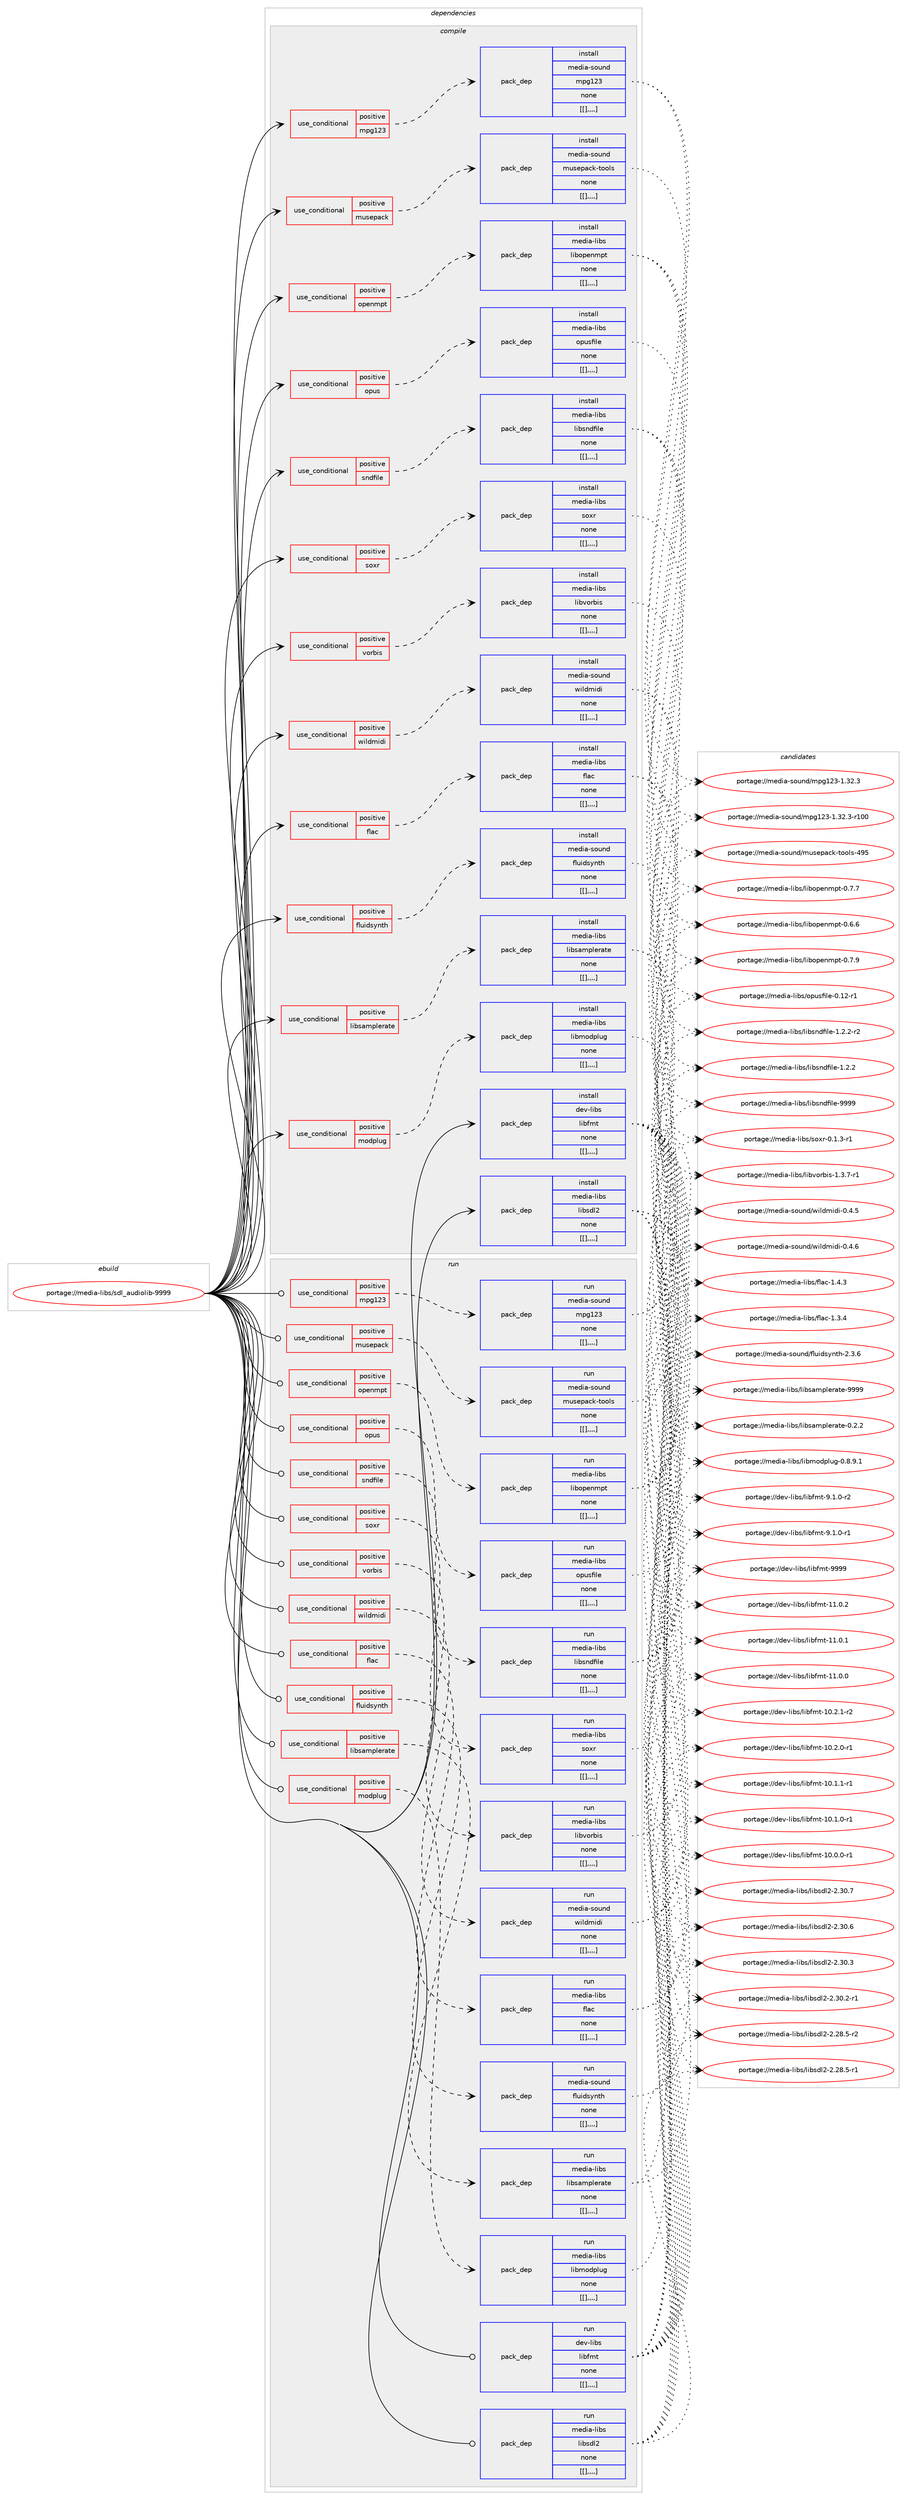 digraph prolog {

# *************
# Graph options
# *************

newrank=true;
concentrate=true;
compound=true;
graph [rankdir=LR,fontname=Helvetica,fontsize=10,ranksep=1.5];#, ranksep=2.5, nodesep=0.2];
edge  [arrowhead=vee];
node  [fontname=Helvetica,fontsize=10];

# **********
# The ebuild
# **********

subgraph cluster_leftcol {
color=gray;
label=<<i>ebuild</i>>;
id [label="portage://media-libs/sdl_audiolib-9999", color=red, width=4, href="../media-libs/sdl_audiolib-9999.svg"];
}

# ****************
# The dependencies
# ****************

subgraph cluster_midcol {
color=gray;
label=<<i>dependencies</i>>;
subgraph cluster_compile {
fillcolor="#eeeeee";
style=filled;
label=<<i>compile</i>>;
subgraph cond81414 {
dependency316676 [label=<<TABLE BORDER="0" CELLBORDER="1" CELLSPACING="0" CELLPADDING="4"><TR><TD ROWSPAN="3" CELLPADDING="10">use_conditional</TD></TR><TR><TD>positive</TD></TR><TR><TD>flac</TD></TR></TABLE>>, shape=none, color=red];
subgraph pack232841 {
dependency316677 [label=<<TABLE BORDER="0" CELLBORDER="1" CELLSPACING="0" CELLPADDING="4" WIDTH="220"><TR><TD ROWSPAN="6" CELLPADDING="30">pack_dep</TD></TR><TR><TD WIDTH="110">install</TD></TR><TR><TD>media-libs</TD></TR><TR><TD>flac</TD></TR><TR><TD>none</TD></TR><TR><TD>[[],,,,]</TD></TR></TABLE>>, shape=none, color=blue];
}
dependency316676:e -> dependency316677:w [weight=20,style="dashed",arrowhead="vee"];
}
id:e -> dependency316676:w [weight=20,style="solid",arrowhead="vee"];
subgraph cond81415 {
dependency316678 [label=<<TABLE BORDER="0" CELLBORDER="1" CELLSPACING="0" CELLPADDING="4"><TR><TD ROWSPAN="3" CELLPADDING="10">use_conditional</TD></TR><TR><TD>positive</TD></TR><TR><TD>fluidsynth</TD></TR></TABLE>>, shape=none, color=red];
subgraph pack232842 {
dependency316679 [label=<<TABLE BORDER="0" CELLBORDER="1" CELLSPACING="0" CELLPADDING="4" WIDTH="220"><TR><TD ROWSPAN="6" CELLPADDING="30">pack_dep</TD></TR><TR><TD WIDTH="110">install</TD></TR><TR><TD>media-sound</TD></TR><TR><TD>fluidsynth</TD></TR><TR><TD>none</TD></TR><TR><TD>[[],,,,]</TD></TR></TABLE>>, shape=none, color=blue];
}
dependency316678:e -> dependency316679:w [weight=20,style="dashed",arrowhead="vee"];
}
id:e -> dependency316678:w [weight=20,style="solid",arrowhead="vee"];
subgraph cond81416 {
dependency316680 [label=<<TABLE BORDER="0" CELLBORDER="1" CELLSPACING="0" CELLPADDING="4"><TR><TD ROWSPAN="3" CELLPADDING="10">use_conditional</TD></TR><TR><TD>positive</TD></TR><TR><TD>libsamplerate</TD></TR></TABLE>>, shape=none, color=red];
subgraph pack232843 {
dependency316681 [label=<<TABLE BORDER="0" CELLBORDER="1" CELLSPACING="0" CELLPADDING="4" WIDTH="220"><TR><TD ROWSPAN="6" CELLPADDING="30">pack_dep</TD></TR><TR><TD WIDTH="110">install</TD></TR><TR><TD>media-libs</TD></TR><TR><TD>libsamplerate</TD></TR><TR><TD>none</TD></TR><TR><TD>[[],,,,]</TD></TR></TABLE>>, shape=none, color=blue];
}
dependency316680:e -> dependency316681:w [weight=20,style="dashed",arrowhead="vee"];
}
id:e -> dependency316680:w [weight=20,style="solid",arrowhead="vee"];
subgraph cond81417 {
dependency316682 [label=<<TABLE BORDER="0" CELLBORDER="1" CELLSPACING="0" CELLPADDING="4"><TR><TD ROWSPAN="3" CELLPADDING="10">use_conditional</TD></TR><TR><TD>positive</TD></TR><TR><TD>modplug</TD></TR></TABLE>>, shape=none, color=red];
subgraph pack232844 {
dependency316683 [label=<<TABLE BORDER="0" CELLBORDER="1" CELLSPACING="0" CELLPADDING="4" WIDTH="220"><TR><TD ROWSPAN="6" CELLPADDING="30">pack_dep</TD></TR><TR><TD WIDTH="110">install</TD></TR><TR><TD>media-libs</TD></TR><TR><TD>libmodplug</TD></TR><TR><TD>none</TD></TR><TR><TD>[[],,,,]</TD></TR></TABLE>>, shape=none, color=blue];
}
dependency316682:e -> dependency316683:w [weight=20,style="dashed",arrowhead="vee"];
}
id:e -> dependency316682:w [weight=20,style="solid",arrowhead="vee"];
subgraph cond81418 {
dependency316684 [label=<<TABLE BORDER="0" CELLBORDER="1" CELLSPACING="0" CELLPADDING="4"><TR><TD ROWSPAN="3" CELLPADDING="10">use_conditional</TD></TR><TR><TD>positive</TD></TR><TR><TD>mpg123</TD></TR></TABLE>>, shape=none, color=red];
subgraph pack232845 {
dependency316685 [label=<<TABLE BORDER="0" CELLBORDER="1" CELLSPACING="0" CELLPADDING="4" WIDTH="220"><TR><TD ROWSPAN="6" CELLPADDING="30">pack_dep</TD></TR><TR><TD WIDTH="110">install</TD></TR><TR><TD>media-sound</TD></TR><TR><TD>mpg123</TD></TR><TR><TD>none</TD></TR><TR><TD>[[],,,,]</TD></TR></TABLE>>, shape=none, color=blue];
}
dependency316684:e -> dependency316685:w [weight=20,style="dashed",arrowhead="vee"];
}
id:e -> dependency316684:w [weight=20,style="solid",arrowhead="vee"];
subgraph cond81419 {
dependency316686 [label=<<TABLE BORDER="0" CELLBORDER="1" CELLSPACING="0" CELLPADDING="4"><TR><TD ROWSPAN="3" CELLPADDING="10">use_conditional</TD></TR><TR><TD>positive</TD></TR><TR><TD>musepack</TD></TR></TABLE>>, shape=none, color=red];
subgraph pack232846 {
dependency316687 [label=<<TABLE BORDER="0" CELLBORDER="1" CELLSPACING="0" CELLPADDING="4" WIDTH="220"><TR><TD ROWSPAN="6" CELLPADDING="30">pack_dep</TD></TR><TR><TD WIDTH="110">install</TD></TR><TR><TD>media-sound</TD></TR><TR><TD>musepack-tools</TD></TR><TR><TD>none</TD></TR><TR><TD>[[],,,,]</TD></TR></TABLE>>, shape=none, color=blue];
}
dependency316686:e -> dependency316687:w [weight=20,style="dashed",arrowhead="vee"];
}
id:e -> dependency316686:w [weight=20,style="solid",arrowhead="vee"];
subgraph cond81420 {
dependency316688 [label=<<TABLE BORDER="0" CELLBORDER="1" CELLSPACING="0" CELLPADDING="4"><TR><TD ROWSPAN="3" CELLPADDING="10">use_conditional</TD></TR><TR><TD>positive</TD></TR><TR><TD>openmpt</TD></TR></TABLE>>, shape=none, color=red];
subgraph pack232847 {
dependency316689 [label=<<TABLE BORDER="0" CELLBORDER="1" CELLSPACING="0" CELLPADDING="4" WIDTH="220"><TR><TD ROWSPAN="6" CELLPADDING="30">pack_dep</TD></TR><TR><TD WIDTH="110">install</TD></TR><TR><TD>media-libs</TD></TR><TR><TD>libopenmpt</TD></TR><TR><TD>none</TD></TR><TR><TD>[[],,,,]</TD></TR></TABLE>>, shape=none, color=blue];
}
dependency316688:e -> dependency316689:w [weight=20,style="dashed",arrowhead="vee"];
}
id:e -> dependency316688:w [weight=20,style="solid",arrowhead="vee"];
subgraph cond81421 {
dependency316690 [label=<<TABLE BORDER="0" CELLBORDER="1" CELLSPACING="0" CELLPADDING="4"><TR><TD ROWSPAN="3" CELLPADDING="10">use_conditional</TD></TR><TR><TD>positive</TD></TR><TR><TD>opus</TD></TR></TABLE>>, shape=none, color=red];
subgraph pack232848 {
dependency316691 [label=<<TABLE BORDER="0" CELLBORDER="1" CELLSPACING="0" CELLPADDING="4" WIDTH="220"><TR><TD ROWSPAN="6" CELLPADDING="30">pack_dep</TD></TR><TR><TD WIDTH="110">install</TD></TR><TR><TD>media-libs</TD></TR><TR><TD>opusfile</TD></TR><TR><TD>none</TD></TR><TR><TD>[[],,,,]</TD></TR></TABLE>>, shape=none, color=blue];
}
dependency316690:e -> dependency316691:w [weight=20,style="dashed",arrowhead="vee"];
}
id:e -> dependency316690:w [weight=20,style="solid",arrowhead="vee"];
subgraph cond81422 {
dependency316692 [label=<<TABLE BORDER="0" CELLBORDER="1" CELLSPACING="0" CELLPADDING="4"><TR><TD ROWSPAN="3" CELLPADDING="10">use_conditional</TD></TR><TR><TD>positive</TD></TR><TR><TD>sndfile</TD></TR></TABLE>>, shape=none, color=red];
subgraph pack232849 {
dependency316693 [label=<<TABLE BORDER="0" CELLBORDER="1" CELLSPACING="0" CELLPADDING="4" WIDTH="220"><TR><TD ROWSPAN="6" CELLPADDING="30">pack_dep</TD></TR><TR><TD WIDTH="110">install</TD></TR><TR><TD>media-libs</TD></TR><TR><TD>libsndfile</TD></TR><TR><TD>none</TD></TR><TR><TD>[[],,,,]</TD></TR></TABLE>>, shape=none, color=blue];
}
dependency316692:e -> dependency316693:w [weight=20,style="dashed",arrowhead="vee"];
}
id:e -> dependency316692:w [weight=20,style="solid",arrowhead="vee"];
subgraph cond81423 {
dependency316694 [label=<<TABLE BORDER="0" CELLBORDER="1" CELLSPACING="0" CELLPADDING="4"><TR><TD ROWSPAN="3" CELLPADDING="10">use_conditional</TD></TR><TR><TD>positive</TD></TR><TR><TD>soxr</TD></TR></TABLE>>, shape=none, color=red];
subgraph pack232850 {
dependency316695 [label=<<TABLE BORDER="0" CELLBORDER="1" CELLSPACING="0" CELLPADDING="4" WIDTH="220"><TR><TD ROWSPAN="6" CELLPADDING="30">pack_dep</TD></TR><TR><TD WIDTH="110">install</TD></TR><TR><TD>media-libs</TD></TR><TR><TD>soxr</TD></TR><TR><TD>none</TD></TR><TR><TD>[[],,,,]</TD></TR></TABLE>>, shape=none, color=blue];
}
dependency316694:e -> dependency316695:w [weight=20,style="dashed",arrowhead="vee"];
}
id:e -> dependency316694:w [weight=20,style="solid",arrowhead="vee"];
subgraph cond81424 {
dependency316696 [label=<<TABLE BORDER="0" CELLBORDER="1" CELLSPACING="0" CELLPADDING="4"><TR><TD ROWSPAN="3" CELLPADDING="10">use_conditional</TD></TR><TR><TD>positive</TD></TR><TR><TD>vorbis</TD></TR></TABLE>>, shape=none, color=red];
subgraph pack232851 {
dependency316697 [label=<<TABLE BORDER="0" CELLBORDER="1" CELLSPACING="0" CELLPADDING="4" WIDTH="220"><TR><TD ROWSPAN="6" CELLPADDING="30">pack_dep</TD></TR><TR><TD WIDTH="110">install</TD></TR><TR><TD>media-libs</TD></TR><TR><TD>libvorbis</TD></TR><TR><TD>none</TD></TR><TR><TD>[[],,,,]</TD></TR></TABLE>>, shape=none, color=blue];
}
dependency316696:e -> dependency316697:w [weight=20,style="dashed",arrowhead="vee"];
}
id:e -> dependency316696:w [weight=20,style="solid",arrowhead="vee"];
subgraph cond81425 {
dependency316698 [label=<<TABLE BORDER="0" CELLBORDER="1" CELLSPACING="0" CELLPADDING="4"><TR><TD ROWSPAN="3" CELLPADDING="10">use_conditional</TD></TR><TR><TD>positive</TD></TR><TR><TD>wildmidi</TD></TR></TABLE>>, shape=none, color=red];
subgraph pack232852 {
dependency316699 [label=<<TABLE BORDER="0" CELLBORDER="1" CELLSPACING="0" CELLPADDING="4" WIDTH="220"><TR><TD ROWSPAN="6" CELLPADDING="30">pack_dep</TD></TR><TR><TD WIDTH="110">install</TD></TR><TR><TD>media-sound</TD></TR><TR><TD>wildmidi</TD></TR><TR><TD>none</TD></TR><TR><TD>[[],,,,]</TD></TR></TABLE>>, shape=none, color=blue];
}
dependency316698:e -> dependency316699:w [weight=20,style="dashed",arrowhead="vee"];
}
id:e -> dependency316698:w [weight=20,style="solid",arrowhead="vee"];
subgraph pack232853 {
dependency316700 [label=<<TABLE BORDER="0" CELLBORDER="1" CELLSPACING="0" CELLPADDING="4" WIDTH="220"><TR><TD ROWSPAN="6" CELLPADDING="30">pack_dep</TD></TR><TR><TD WIDTH="110">install</TD></TR><TR><TD>dev-libs</TD></TR><TR><TD>libfmt</TD></TR><TR><TD>none</TD></TR><TR><TD>[[],,,,]</TD></TR></TABLE>>, shape=none, color=blue];
}
id:e -> dependency316700:w [weight=20,style="solid",arrowhead="vee"];
subgraph pack232854 {
dependency316701 [label=<<TABLE BORDER="0" CELLBORDER="1" CELLSPACING="0" CELLPADDING="4" WIDTH="220"><TR><TD ROWSPAN="6" CELLPADDING="30">pack_dep</TD></TR><TR><TD WIDTH="110">install</TD></TR><TR><TD>media-libs</TD></TR><TR><TD>libsdl2</TD></TR><TR><TD>none</TD></TR><TR><TD>[[],,,,]</TD></TR></TABLE>>, shape=none, color=blue];
}
id:e -> dependency316701:w [weight=20,style="solid",arrowhead="vee"];
}
subgraph cluster_compileandrun {
fillcolor="#eeeeee";
style=filled;
label=<<i>compile and run</i>>;
}
subgraph cluster_run {
fillcolor="#eeeeee";
style=filled;
label=<<i>run</i>>;
subgraph cond81426 {
dependency316702 [label=<<TABLE BORDER="0" CELLBORDER="1" CELLSPACING="0" CELLPADDING="4"><TR><TD ROWSPAN="3" CELLPADDING="10">use_conditional</TD></TR><TR><TD>positive</TD></TR><TR><TD>flac</TD></TR></TABLE>>, shape=none, color=red];
subgraph pack232855 {
dependency316703 [label=<<TABLE BORDER="0" CELLBORDER="1" CELLSPACING="0" CELLPADDING="4" WIDTH="220"><TR><TD ROWSPAN="6" CELLPADDING="30">pack_dep</TD></TR><TR><TD WIDTH="110">run</TD></TR><TR><TD>media-libs</TD></TR><TR><TD>flac</TD></TR><TR><TD>none</TD></TR><TR><TD>[[],,,,]</TD></TR></TABLE>>, shape=none, color=blue];
}
dependency316702:e -> dependency316703:w [weight=20,style="dashed",arrowhead="vee"];
}
id:e -> dependency316702:w [weight=20,style="solid",arrowhead="odot"];
subgraph cond81427 {
dependency316704 [label=<<TABLE BORDER="0" CELLBORDER="1" CELLSPACING="0" CELLPADDING="4"><TR><TD ROWSPAN="3" CELLPADDING="10">use_conditional</TD></TR><TR><TD>positive</TD></TR><TR><TD>fluidsynth</TD></TR></TABLE>>, shape=none, color=red];
subgraph pack232856 {
dependency316705 [label=<<TABLE BORDER="0" CELLBORDER="1" CELLSPACING="0" CELLPADDING="4" WIDTH="220"><TR><TD ROWSPAN="6" CELLPADDING="30">pack_dep</TD></TR><TR><TD WIDTH="110">run</TD></TR><TR><TD>media-sound</TD></TR><TR><TD>fluidsynth</TD></TR><TR><TD>none</TD></TR><TR><TD>[[],,,,]</TD></TR></TABLE>>, shape=none, color=blue];
}
dependency316704:e -> dependency316705:w [weight=20,style="dashed",arrowhead="vee"];
}
id:e -> dependency316704:w [weight=20,style="solid",arrowhead="odot"];
subgraph cond81428 {
dependency316706 [label=<<TABLE BORDER="0" CELLBORDER="1" CELLSPACING="0" CELLPADDING="4"><TR><TD ROWSPAN="3" CELLPADDING="10">use_conditional</TD></TR><TR><TD>positive</TD></TR><TR><TD>libsamplerate</TD></TR></TABLE>>, shape=none, color=red];
subgraph pack232857 {
dependency316707 [label=<<TABLE BORDER="0" CELLBORDER="1" CELLSPACING="0" CELLPADDING="4" WIDTH="220"><TR><TD ROWSPAN="6" CELLPADDING="30">pack_dep</TD></TR><TR><TD WIDTH="110">run</TD></TR><TR><TD>media-libs</TD></TR><TR><TD>libsamplerate</TD></TR><TR><TD>none</TD></TR><TR><TD>[[],,,,]</TD></TR></TABLE>>, shape=none, color=blue];
}
dependency316706:e -> dependency316707:w [weight=20,style="dashed",arrowhead="vee"];
}
id:e -> dependency316706:w [weight=20,style="solid",arrowhead="odot"];
subgraph cond81429 {
dependency316708 [label=<<TABLE BORDER="0" CELLBORDER="1" CELLSPACING="0" CELLPADDING="4"><TR><TD ROWSPAN="3" CELLPADDING="10">use_conditional</TD></TR><TR><TD>positive</TD></TR><TR><TD>modplug</TD></TR></TABLE>>, shape=none, color=red];
subgraph pack232858 {
dependency316709 [label=<<TABLE BORDER="0" CELLBORDER="1" CELLSPACING="0" CELLPADDING="4" WIDTH="220"><TR><TD ROWSPAN="6" CELLPADDING="30">pack_dep</TD></TR><TR><TD WIDTH="110">run</TD></TR><TR><TD>media-libs</TD></TR><TR><TD>libmodplug</TD></TR><TR><TD>none</TD></TR><TR><TD>[[],,,,]</TD></TR></TABLE>>, shape=none, color=blue];
}
dependency316708:e -> dependency316709:w [weight=20,style="dashed",arrowhead="vee"];
}
id:e -> dependency316708:w [weight=20,style="solid",arrowhead="odot"];
subgraph cond81430 {
dependency316710 [label=<<TABLE BORDER="0" CELLBORDER="1" CELLSPACING="0" CELLPADDING="4"><TR><TD ROWSPAN="3" CELLPADDING="10">use_conditional</TD></TR><TR><TD>positive</TD></TR><TR><TD>mpg123</TD></TR></TABLE>>, shape=none, color=red];
subgraph pack232859 {
dependency316711 [label=<<TABLE BORDER="0" CELLBORDER="1" CELLSPACING="0" CELLPADDING="4" WIDTH="220"><TR><TD ROWSPAN="6" CELLPADDING="30">pack_dep</TD></TR><TR><TD WIDTH="110">run</TD></TR><TR><TD>media-sound</TD></TR><TR><TD>mpg123</TD></TR><TR><TD>none</TD></TR><TR><TD>[[],,,,]</TD></TR></TABLE>>, shape=none, color=blue];
}
dependency316710:e -> dependency316711:w [weight=20,style="dashed",arrowhead="vee"];
}
id:e -> dependency316710:w [weight=20,style="solid",arrowhead="odot"];
subgraph cond81431 {
dependency316712 [label=<<TABLE BORDER="0" CELLBORDER="1" CELLSPACING="0" CELLPADDING="4"><TR><TD ROWSPAN="3" CELLPADDING="10">use_conditional</TD></TR><TR><TD>positive</TD></TR><TR><TD>musepack</TD></TR></TABLE>>, shape=none, color=red];
subgraph pack232860 {
dependency316713 [label=<<TABLE BORDER="0" CELLBORDER="1" CELLSPACING="0" CELLPADDING="4" WIDTH="220"><TR><TD ROWSPAN="6" CELLPADDING="30">pack_dep</TD></TR><TR><TD WIDTH="110">run</TD></TR><TR><TD>media-sound</TD></TR><TR><TD>musepack-tools</TD></TR><TR><TD>none</TD></TR><TR><TD>[[],,,,]</TD></TR></TABLE>>, shape=none, color=blue];
}
dependency316712:e -> dependency316713:w [weight=20,style="dashed",arrowhead="vee"];
}
id:e -> dependency316712:w [weight=20,style="solid",arrowhead="odot"];
subgraph cond81432 {
dependency316714 [label=<<TABLE BORDER="0" CELLBORDER="1" CELLSPACING="0" CELLPADDING="4"><TR><TD ROWSPAN="3" CELLPADDING="10">use_conditional</TD></TR><TR><TD>positive</TD></TR><TR><TD>openmpt</TD></TR></TABLE>>, shape=none, color=red];
subgraph pack232861 {
dependency316715 [label=<<TABLE BORDER="0" CELLBORDER="1" CELLSPACING="0" CELLPADDING="4" WIDTH="220"><TR><TD ROWSPAN="6" CELLPADDING="30">pack_dep</TD></TR><TR><TD WIDTH="110">run</TD></TR><TR><TD>media-libs</TD></TR><TR><TD>libopenmpt</TD></TR><TR><TD>none</TD></TR><TR><TD>[[],,,,]</TD></TR></TABLE>>, shape=none, color=blue];
}
dependency316714:e -> dependency316715:w [weight=20,style="dashed",arrowhead="vee"];
}
id:e -> dependency316714:w [weight=20,style="solid",arrowhead="odot"];
subgraph cond81433 {
dependency316716 [label=<<TABLE BORDER="0" CELLBORDER="1" CELLSPACING="0" CELLPADDING="4"><TR><TD ROWSPAN="3" CELLPADDING="10">use_conditional</TD></TR><TR><TD>positive</TD></TR><TR><TD>opus</TD></TR></TABLE>>, shape=none, color=red];
subgraph pack232862 {
dependency316717 [label=<<TABLE BORDER="0" CELLBORDER="1" CELLSPACING="0" CELLPADDING="4" WIDTH="220"><TR><TD ROWSPAN="6" CELLPADDING="30">pack_dep</TD></TR><TR><TD WIDTH="110">run</TD></TR><TR><TD>media-libs</TD></TR><TR><TD>opusfile</TD></TR><TR><TD>none</TD></TR><TR><TD>[[],,,,]</TD></TR></TABLE>>, shape=none, color=blue];
}
dependency316716:e -> dependency316717:w [weight=20,style="dashed",arrowhead="vee"];
}
id:e -> dependency316716:w [weight=20,style="solid",arrowhead="odot"];
subgraph cond81434 {
dependency316718 [label=<<TABLE BORDER="0" CELLBORDER="1" CELLSPACING="0" CELLPADDING="4"><TR><TD ROWSPAN="3" CELLPADDING="10">use_conditional</TD></TR><TR><TD>positive</TD></TR><TR><TD>sndfile</TD></TR></TABLE>>, shape=none, color=red];
subgraph pack232863 {
dependency316719 [label=<<TABLE BORDER="0" CELLBORDER="1" CELLSPACING="0" CELLPADDING="4" WIDTH="220"><TR><TD ROWSPAN="6" CELLPADDING="30">pack_dep</TD></TR><TR><TD WIDTH="110">run</TD></TR><TR><TD>media-libs</TD></TR><TR><TD>libsndfile</TD></TR><TR><TD>none</TD></TR><TR><TD>[[],,,,]</TD></TR></TABLE>>, shape=none, color=blue];
}
dependency316718:e -> dependency316719:w [weight=20,style="dashed",arrowhead="vee"];
}
id:e -> dependency316718:w [weight=20,style="solid",arrowhead="odot"];
subgraph cond81435 {
dependency316720 [label=<<TABLE BORDER="0" CELLBORDER="1" CELLSPACING="0" CELLPADDING="4"><TR><TD ROWSPAN="3" CELLPADDING="10">use_conditional</TD></TR><TR><TD>positive</TD></TR><TR><TD>soxr</TD></TR></TABLE>>, shape=none, color=red];
subgraph pack232864 {
dependency316721 [label=<<TABLE BORDER="0" CELLBORDER="1" CELLSPACING="0" CELLPADDING="4" WIDTH="220"><TR><TD ROWSPAN="6" CELLPADDING="30">pack_dep</TD></TR><TR><TD WIDTH="110">run</TD></TR><TR><TD>media-libs</TD></TR><TR><TD>soxr</TD></TR><TR><TD>none</TD></TR><TR><TD>[[],,,,]</TD></TR></TABLE>>, shape=none, color=blue];
}
dependency316720:e -> dependency316721:w [weight=20,style="dashed",arrowhead="vee"];
}
id:e -> dependency316720:w [weight=20,style="solid",arrowhead="odot"];
subgraph cond81436 {
dependency316722 [label=<<TABLE BORDER="0" CELLBORDER="1" CELLSPACING="0" CELLPADDING="4"><TR><TD ROWSPAN="3" CELLPADDING="10">use_conditional</TD></TR><TR><TD>positive</TD></TR><TR><TD>vorbis</TD></TR></TABLE>>, shape=none, color=red];
subgraph pack232865 {
dependency316723 [label=<<TABLE BORDER="0" CELLBORDER="1" CELLSPACING="0" CELLPADDING="4" WIDTH="220"><TR><TD ROWSPAN="6" CELLPADDING="30">pack_dep</TD></TR><TR><TD WIDTH="110">run</TD></TR><TR><TD>media-libs</TD></TR><TR><TD>libvorbis</TD></TR><TR><TD>none</TD></TR><TR><TD>[[],,,,]</TD></TR></TABLE>>, shape=none, color=blue];
}
dependency316722:e -> dependency316723:w [weight=20,style="dashed",arrowhead="vee"];
}
id:e -> dependency316722:w [weight=20,style="solid",arrowhead="odot"];
subgraph cond81437 {
dependency316724 [label=<<TABLE BORDER="0" CELLBORDER="1" CELLSPACING="0" CELLPADDING="4"><TR><TD ROWSPAN="3" CELLPADDING="10">use_conditional</TD></TR><TR><TD>positive</TD></TR><TR><TD>wildmidi</TD></TR></TABLE>>, shape=none, color=red];
subgraph pack232866 {
dependency316725 [label=<<TABLE BORDER="0" CELLBORDER="1" CELLSPACING="0" CELLPADDING="4" WIDTH="220"><TR><TD ROWSPAN="6" CELLPADDING="30">pack_dep</TD></TR><TR><TD WIDTH="110">run</TD></TR><TR><TD>media-sound</TD></TR><TR><TD>wildmidi</TD></TR><TR><TD>none</TD></TR><TR><TD>[[],,,,]</TD></TR></TABLE>>, shape=none, color=blue];
}
dependency316724:e -> dependency316725:w [weight=20,style="dashed",arrowhead="vee"];
}
id:e -> dependency316724:w [weight=20,style="solid",arrowhead="odot"];
subgraph pack232867 {
dependency316726 [label=<<TABLE BORDER="0" CELLBORDER="1" CELLSPACING="0" CELLPADDING="4" WIDTH="220"><TR><TD ROWSPAN="6" CELLPADDING="30">pack_dep</TD></TR><TR><TD WIDTH="110">run</TD></TR><TR><TD>dev-libs</TD></TR><TR><TD>libfmt</TD></TR><TR><TD>none</TD></TR><TR><TD>[[],,,,]</TD></TR></TABLE>>, shape=none, color=blue];
}
id:e -> dependency316726:w [weight=20,style="solid",arrowhead="odot"];
subgraph pack232868 {
dependency316727 [label=<<TABLE BORDER="0" CELLBORDER="1" CELLSPACING="0" CELLPADDING="4" WIDTH="220"><TR><TD ROWSPAN="6" CELLPADDING="30">pack_dep</TD></TR><TR><TD WIDTH="110">run</TD></TR><TR><TD>media-libs</TD></TR><TR><TD>libsdl2</TD></TR><TR><TD>none</TD></TR><TR><TD>[[],,,,]</TD></TR></TABLE>>, shape=none, color=blue];
}
id:e -> dependency316727:w [weight=20,style="solid",arrowhead="odot"];
}
}

# **************
# The candidates
# **************

subgraph cluster_choices {
rank=same;
color=gray;
label=<<i>candidates</i>>;

subgraph choice232841 {
color=black;
nodesep=1;
choice109101100105974510810598115471021089799454946524651 [label="portage://media-libs/flac-1.4.3", color=red, width=4,href="../media-libs/flac-1.4.3.svg"];
choice109101100105974510810598115471021089799454946514652 [label="portage://media-libs/flac-1.3.4", color=red, width=4,href="../media-libs/flac-1.3.4.svg"];
dependency316677:e -> choice109101100105974510810598115471021089799454946524651:w [style=dotted,weight="100"];
dependency316677:e -> choice109101100105974510810598115471021089799454946514652:w [style=dotted,weight="100"];
}
subgraph choice232842 {
color=black;
nodesep=1;
choice109101100105974511511111711010047102108117105100115121110116104455046514654 [label="portage://media-sound/fluidsynth-2.3.6", color=red, width=4,href="../media-sound/fluidsynth-2.3.6.svg"];
dependency316679:e -> choice109101100105974511511111711010047102108117105100115121110116104455046514654:w [style=dotted,weight="100"];
}
subgraph choice232843 {
color=black;
nodesep=1;
choice109101100105974510810598115471081059811597109112108101114971161014557575757 [label="portage://media-libs/libsamplerate-9999", color=red, width=4,href="../media-libs/libsamplerate-9999.svg"];
choice10910110010597451081059811547108105981159710911210810111497116101454846504650 [label="portage://media-libs/libsamplerate-0.2.2", color=red, width=4,href="../media-libs/libsamplerate-0.2.2.svg"];
dependency316681:e -> choice109101100105974510810598115471081059811597109112108101114971161014557575757:w [style=dotted,weight="100"];
dependency316681:e -> choice10910110010597451081059811547108105981159710911210810111497116101454846504650:w [style=dotted,weight="100"];
}
subgraph choice232844 {
color=black;
nodesep=1;
choice10910110010597451081059811547108105981091111001121081171034548465646574649 [label="portage://media-libs/libmodplug-0.8.9.1", color=red, width=4,href="../media-libs/libmodplug-0.8.9.1.svg"];
dependency316683:e -> choice10910110010597451081059811547108105981091111001121081171034548465646574649:w [style=dotted,weight="100"];
}
subgraph choice232845 {
color=black;
nodesep=1;
choice1091011001059745115111117110100471091121034950514549465150465145114494848 [label="portage://media-sound/mpg123-1.32.3-r100", color=red, width=4,href="../media-sound/mpg123-1.32.3-r100.svg"];
choice10910110010597451151111171101004710911210349505145494651504651 [label="portage://media-sound/mpg123-1.32.3", color=red, width=4,href="../media-sound/mpg123-1.32.3.svg"];
dependency316685:e -> choice1091011001059745115111117110100471091121034950514549465150465145114494848:w [style=dotted,weight="100"];
dependency316685:e -> choice10910110010597451151111171101004710911210349505145494651504651:w [style=dotted,weight="100"];
}
subgraph choice232846 {
color=black;
nodesep=1;
choice10910110010597451151111171101004710911711510111297991074511611111110811545525753 [label="portage://media-sound/musepack-tools-495", color=red, width=4,href="../media-sound/musepack-tools-495.svg"];
dependency316687:e -> choice10910110010597451151111171101004710911711510111297991074511611111110811545525753:w [style=dotted,weight="100"];
}
subgraph choice232847 {
color=black;
nodesep=1;
choice1091011001059745108105981154710810598111112101110109112116454846554657 [label="portage://media-libs/libopenmpt-0.7.9", color=red, width=4,href="../media-libs/libopenmpt-0.7.9.svg"];
choice1091011001059745108105981154710810598111112101110109112116454846554655 [label="portage://media-libs/libopenmpt-0.7.7", color=red, width=4,href="../media-libs/libopenmpt-0.7.7.svg"];
choice1091011001059745108105981154710810598111112101110109112116454846544654 [label="portage://media-libs/libopenmpt-0.6.6", color=red, width=4,href="../media-libs/libopenmpt-0.6.6.svg"];
dependency316689:e -> choice1091011001059745108105981154710810598111112101110109112116454846554657:w [style=dotted,weight="100"];
dependency316689:e -> choice1091011001059745108105981154710810598111112101110109112116454846554655:w [style=dotted,weight="100"];
dependency316689:e -> choice1091011001059745108105981154710810598111112101110109112116454846544654:w [style=dotted,weight="100"];
}
subgraph choice232848 {
color=black;
nodesep=1;
choice1091011001059745108105981154711111211711510210510810145484649504511449 [label="portage://media-libs/opusfile-0.12-r1", color=red, width=4,href="../media-libs/opusfile-0.12-r1.svg"];
dependency316691:e -> choice1091011001059745108105981154711111211711510210510810145484649504511449:w [style=dotted,weight="100"];
}
subgraph choice232849 {
color=black;
nodesep=1;
choice10910110010597451081059811547108105981151101001021051081014557575757 [label="portage://media-libs/libsndfile-9999", color=red, width=4,href="../media-libs/libsndfile-9999.svg"];
choice10910110010597451081059811547108105981151101001021051081014549465046504511450 [label="portage://media-libs/libsndfile-1.2.2-r2", color=red, width=4,href="../media-libs/libsndfile-1.2.2-r2.svg"];
choice1091011001059745108105981154710810598115110100102105108101454946504650 [label="portage://media-libs/libsndfile-1.2.2", color=red, width=4,href="../media-libs/libsndfile-1.2.2.svg"];
dependency316693:e -> choice10910110010597451081059811547108105981151101001021051081014557575757:w [style=dotted,weight="100"];
dependency316693:e -> choice10910110010597451081059811547108105981151101001021051081014549465046504511450:w [style=dotted,weight="100"];
dependency316693:e -> choice1091011001059745108105981154710810598115110100102105108101454946504650:w [style=dotted,weight="100"];
}
subgraph choice232850 {
color=black;
nodesep=1;
choice109101100105974510810598115471151111201144548464946514511449 [label="portage://media-libs/soxr-0.1.3-r1", color=red, width=4,href="../media-libs/soxr-0.1.3-r1.svg"];
dependency316695:e -> choice109101100105974510810598115471151111201144548464946514511449:w [style=dotted,weight="100"];
}
subgraph choice232851 {
color=black;
nodesep=1;
choice1091011001059745108105981154710810598118111114981051154549465146554511449 [label="portage://media-libs/libvorbis-1.3.7-r1", color=red, width=4,href="../media-libs/libvorbis-1.3.7-r1.svg"];
dependency316697:e -> choice1091011001059745108105981154710810598118111114981051154549465146554511449:w [style=dotted,weight="100"];
}
subgraph choice232852 {
color=black;
nodesep=1;
choice109101100105974511511111711010047119105108100109105100105454846524654 [label="portage://media-sound/wildmidi-0.4.6", color=red, width=4,href="../media-sound/wildmidi-0.4.6.svg"];
choice109101100105974511511111711010047119105108100109105100105454846524653 [label="portage://media-sound/wildmidi-0.4.5", color=red, width=4,href="../media-sound/wildmidi-0.4.5.svg"];
dependency316699:e -> choice109101100105974511511111711010047119105108100109105100105454846524654:w [style=dotted,weight="100"];
dependency316699:e -> choice109101100105974511511111711010047119105108100109105100105454846524653:w [style=dotted,weight="100"];
}
subgraph choice232853 {
color=black;
nodesep=1;
choice100101118451081059811547108105981021091164557575757 [label="portage://dev-libs/libfmt-9999", color=red, width=4,href="../dev-libs/libfmt-9999.svg"];
choice1001011184510810598115471081059810210911645494946484650 [label="portage://dev-libs/libfmt-11.0.2", color=red, width=4,href="../dev-libs/libfmt-11.0.2.svg"];
choice1001011184510810598115471081059810210911645494946484649 [label="portage://dev-libs/libfmt-11.0.1", color=red, width=4,href="../dev-libs/libfmt-11.0.1.svg"];
choice1001011184510810598115471081059810210911645494946484648 [label="portage://dev-libs/libfmt-11.0.0", color=red, width=4,href="../dev-libs/libfmt-11.0.0.svg"];
choice10010111845108105981154710810598102109116454948465046494511450 [label="portage://dev-libs/libfmt-10.2.1-r2", color=red, width=4,href="../dev-libs/libfmt-10.2.1-r2.svg"];
choice10010111845108105981154710810598102109116454948465046484511449 [label="portage://dev-libs/libfmt-10.2.0-r1", color=red, width=4,href="../dev-libs/libfmt-10.2.0-r1.svg"];
choice10010111845108105981154710810598102109116454948464946494511449 [label="portage://dev-libs/libfmt-10.1.1-r1", color=red, width=4,href="../dev-libs/libfmt-10.1.1-r1.svg"];
choice10010111845108105981154710810598102109116454948464946484511449 [label="portage://dev-libs/libfmt-10.1.0-r1", color=red, width=4,href="../dev-libs/libfmt-10.1.0-r1.svg"];
choice10010111845108105981154710810598102109116454948464846484511449 [label="portage://dev-libs/libfmt-10.0.0-r1", color=red, width=4,href="../dev-libs/libfmt-10.0.0-r1.svg"];
choice100101118451081059811547108105981021091164557464946484511450 [label="portage://dev-libs/libfmt-9.1.0-r2", color=red, width=4,href="../dev-libs/libfmt-9.1.0-r2.svg"];
choice100101118451081059811547108105981021091164557464946484511449 [label="portage://dev-libs/libfmt-9.1.0-r1", color=red, width=4,href="../dev-libs/libfmt-9.1.0-r1.svg"];
dependency316700:e -> choice100101118451081059811547108105981021091164557575757:w [style=dotted,weight="100"];
dependency316700:e -> choice1001011184510810598115471081059810210911645494946484650:w [style=dotted,weight="100"];
dependency316700:e -> choice1001011184510810598115471081059810210911645494946484649:w [style=dotted,weight="100"];
dependency316700:e -> choice1001011184510810598115471081059810210911645494946484648:w [style=dotted,weight="100"];
dependency316700:e -> choice10010111845108105981154710810598102109116454948465046494511450:w [style=dotted,weight="100"];
dependency316700:e -> choice10010111845108105981154710810598102109116454948465046484511449:w [style=dotted,weight="100"];
dependency316700:e -> choice10010111845108105981154710810598102109116454948464946494511449:w [style=dotted,weight="100"];
dependency316700:e -> choice10010111845108105981154710810598102109116454948464946484511449:w [style=dotted,weight="100"];
dependency316700:e -> choice10010111845108105981154710810598102109116454948464846484511449:w [style=dotted,weight="100"];
dependency316700:e -> choice100101118451081059811547108105981021091164557464946484511450:w [style=dotted,weight="100"];
dependency316700:e -> choice100101118451081059811547108105981021091164557464946484511449:w [style=dotted,weight="100"];
}
subgraph choice232854 {
color=black;
nodesep=1;
choice10910110010597451081059811547108105981151001085045504651484655 [label="portage://media-libs/libsdl2-2.30.7", color=red, width=4,href="../media-libs/libsdl2-2.30.7.svg"];
choice10910110010597451081059811547108105981151001085045504651484654 [label="portage://media-libs/libsdl2-2.30.6", color=red, width=4,href="../media-libs/libsdl2-2.30.6.svg"];
choice10910110010597451081059811547108105981151001085045504651484651 [label="portage://media-libs/libsdl2-2.30.3", color=red, width=4,href="../media-libs/libsdl2-2.30.3.svg"];
choice109101100105974510810598115471081059811510010850455046514846504511449 [label="portage://media-libs/libsdl2-2.30.2-r1", color=red, width=4,href="../media-libs/libsdl2-2.30.2-r1.svg"];
choice109101100105974510810598115471081059811510010850455046505646534511450 [label="portage://media-libs/libsdl2-2.28.5-r2", color=red, width=4,href="../media-libs/libsdl2-2.28.5-r2.svg"];
choice109101100105974510810598115471081059811510010850455046505646534511449 [label="portage://media-libs/libsdl2-2.28.5-r1", color=red, width=4,href="../media-libs/libsdl2-2.28.5-r1.svg"];
dependency316701:e -> choice10910110010597451081059811547108105981151001085045504651484655:w [style=dotted,weight="100"];
dependency316701:e -> choice10910110010597451081059811547108105981151001085045504651484654:w [style=dotted,weight="100"];
dependency316701:e -> choice10910110010597451081059811547108105981151001085045504651484651:w [style=dotted,weight="100"];
dependency316701:e -> choice109101100105974510810598115471081059811510010850455046514846504511449:w [style=dotted,weight="100"];
dependency316701:e -> choice109101100105974510810598115471081059811510010850455046505646534511450:w [style=dotted,weight="100"];
dependency316701:e -> choice109101100105974510810598115471081059811510010850455046505646534511449:w [style=dotted,weight="100"];
}
subgraph choice232855 {
color=black;
nodesep=1;
choice109101100105974510810598115471021089799454946524651 [label="portage://media-libs/flac-1.4.3", color=red, width=4,href="../media-libs/flac-1.4.3.svg"];
choice109101100105974510810598115471021089799454946514652 [label="portage://media-libs/flac-1.3.4", color=red, width=4,href="../media-libs/flac-1.3.4.svg"];
dependency316703:e -> choice109101100105974510810598115471021089799454946524651:w [style=dotted,weight="100"];
dependency316703:e -> choice109101100105974510810598115471021089799454946514652:w [style=dotted,weight="100"];
}
subgraph choice232856 {
color=black;
nodesep=1;
choice109101100105974511511111711010047102108117105100115121110116104455046514654 [label="portage://media-sound/fluidsynth-2.3.6", color=red, width=4,href="../media-sound/fluidsynth-2.3.6.svg"];
dependency316705:e -> choice109101100105974511511111711010047102108117105100115121110116104455046514654:w [style=dotted,weight="100"];
}
subgraph choice232857 {
color=black;
nodesep=1;
choice109101100105974510810598115471081059811597109112108101114971161014557575757 [label="portage://media-libs/libsamplerate-9999", color=red, width=4,href="../media-libs/libsamplerate-9999.svg"];
choice10910110010597451081059811547108105981159710911210810111497116101454846504650 [label="portage://media-libs/libsamplerate-0.2.2", color=red, width=4,href="../media-libs/libsamplerate-0.2.2.svg"];
dependency316707:e -> choice109101100105974510810598115471081059811597109112108101114971161014557575757:w [style=dotted,weight="100"];
dependency316707:e -> choice10910110010597451081059811547108105981159710911210810111497116101454846504650:w [style=dotted,weight="100"];
}
subgraph choice232858 {
color=black;
nodesep=1;
choice10910110010597451081059811547108105981091111001121081171034548465646574649 [label="portage://media-libs/libmodplug-0.8.9.1", color=red, width=4,href="../media-libs/libmodplug-0.8.9.1.svg"];
dependency316709:e -> choice10910110010597451081059811547108105981091111001121081171034548465646574649:w [style=dotted,weight="100"];
}
subgraph choice232859 {
color=black;
nodesep=1;
choice1091011001059745115111117110100471091121034950514549465150465145114494848 [label="portage://media-sound/mpg123-1.32.3-r100", color=red, width=4,href="../media-sound/mpg123-1.32.3-r100.svg"];
choice10910110010597451151111171101004710911210349505145494651504651 [label="portage://media-sound/mpg123-1.32.3", color=red, width=4,href="../media-sound/mpg123-1.32.3.svg"];
dependency316711:e -> choice1091011001059745115111117110100471091121034950514549465150465145114494848:w [style=dotted,weight="100"];
dependency316711:e -> choice10910110010597451151111171101004710911210349505145494651504651:w [style=dotted,weight="100"];
}
subgraph choice232860 {
color=black;
nodesep=1;
choice10910110010597451151111171101004710911711510111297991074511611111110811545525753 [label="portage://media-sound/musepack-tools-495", color=red, width=4,href="../media-sound/musepack-tools-495.svg"];
dependency316713:e -> choice10910110010597451151111171101004710911711510111297991074511611111110811545525753:w [style=dotted,weight="100"];
}
subgraph choice232861 {
color=black;
nodesep=1;
choice1091011001059745108105981154710810598111112101110109112116454846554657 [label="portage://media-libs/libopenmpt-0.7.9", color=red, width=4,href="../media-libs/libopenmpt-0.7.9.svg"];
choice1091011001059745108105981154710810598111112101110109112116454846554655 [label="portage://media-libs/libopenmpt-0.7.7", color=red, width=4,href="../media-libs/libopenmpt-0.7.7.svg"];
choice1091011001059745108105981154710810598111112101110109112116454846544654 [label="portage://media-libs/libopenmpt-0.6.6", color=red, width=4,href="../media-libs/libopenmpt-0.6.6.svg"];
dependency316715:e -> choice1091011001059745108105981154710810598111112101110109112116454846554657:w [style=dotted,weight="100"];
dependency316715:e -> choice1091011001059745108105981154710810598111112101110109112116454846554655:w [style=dotted,weight="100"];
dependency316715:e -> choice1091011001059745108105981154710810598111112101110109112116454846544654:w [style=dotted,weight="100"];
}
subgraph choice232862 {
color=black;
nodesep=1;
choice1091011001059745108105981154711111211711510210510810145484649504511449 [label="portage://media-libs/opusfile-0.12-r1", color=red, width=4,href="../media-libs/opusfile-0.12-r1.svg"];
dependency316717:e -> choice1091011001059745108105981154711111211711510210510810145484649504511449:w [style=dotted,weight="100"];
}
subgraph choice232863 {
color=black;
nodesep=1;
choice10910110010597451081059811547108105981151101001021051081014557575757 [label="portage://media-libs/libsndfile-9999", color=red, width=4,href="../media-libs/libsndfile-9999.svg"];
choice10910110010597451081059811547108105981151101001021051081014549465046504511450 [label="portage://media-libs/libsndfile-1.2.2-r2", color=red, width=4,href="../media-libs/libsndfile-1.2.2-r2.svg"];
choice1091011001059745108105981154710810598115110100102105108101454946504650 [label="portage://media-libs/libsndfile-1.2.2", color=red, width=4,href="../media-libs/libsndfile-1.2.2.svg"];
dependency316719:e -> choice10910110010597451081059811547108105981151101001021051081014557575757:w [style=dotted,weight="100"];
dependency316719:e -> choice10910110010597451081059811547108105981151101001021051081014549465046504511450:w [style=dotted,weight="100"];
dependency316719:e -> choice1091011001059745108105981154710810598115110100102105108101454946504650:w [style=dotted,weight="100"];
}
subgraph choice232864 {
color=black;
nodesep=1;
choice109101100105974510810598115471151111201144548464946514511449 [label="portage://media-libs/soxr-0.1.3-r1", color=red, width=4,href="../media-libs/soxr-0.1.3-r1.svg"];
dependency316721:e -> choice109101100105974510810598115471151111201144548464946514511449:w [style=dotted,weight="100"];
}
subgraph choice232865 {
color=black;
nodesep=1;
choice1091011001059745108105981154710810598118111114981051154549465146554511449 [label="portage://media-libs/libvorbis-1.3.7-r1", color=red, width=4,href="../media-libs/libvorbis-1.3.7-r1.svg"];
dependency316723:e -> choice1091011001059745108105981154710810598118111114981051154549465146554511449:w [style=dotted,weight="100"];
}
subgraph choice232866 {
color=black;
nodesep=1;
choice109101100105974511511111711010047119105108100109105100105454846524654 [label="portage://media-sound/wildmidi-0.4.6", color=red, width=4,href="../media-sound/wildmidi-0.4.6.svg"];
choice109101100105974511511111711010047119105108100109105100105454846524653 [label="portage://media-sound/wildmidi-0.4.5", color=red, width=4,href="../media-sound/wildmidi-0.4.5.svg"];
dependency316725:e -> choice109101100105974511511111711010047119105108100109105100105454846524654:w [style=dotted,weight="100"];
dependency316725:e -> choice109101100105974511511111711010047119105108100109105100105454846524653:w [style=dotted,weight="100"];
}
subgraph choice232867 {
color=black;
nodesep=1;
choice100101118451081059811547108105981021091164557575757 [label="portage://dev-libs/libfmt-9999", color=red, width=4,href="../dev-libs/libfmt-9999.svg"];
choice1001011184510810598115471081059810210911645494946484650 [label="portage://dev-libs/libfmt-11.0.2", color=red, width=4,href="../dev-libs/libfmt-11.0.2.svg"];
choice1001011184510810598115471081059810210911645494946484649 [label="portage://dev-libs/libfmt-11.0.1", color=red, width=4,href="../dev-libs/libfmt-11.0.1.svg"];
choice1001011184510810598115471081059810210911645494946484648 [label="portage://dev-libs/libfmt-11.0.0", color=red, width=4,href="../dev-libs/libfmt-11.0.0.svg"];
choice10010111845108105981154710810598102109116454948465046494511450 [label="portage://dev-libs/libfmt-10.2.1-r2", color=red, width=4,href="../dev-libs/libfmt-10.2.1-r2.svg"];
choice10010111845108105981154710810598102109116454948465046484511449 [label="portage://dev-libs/libfmt-10.2.0-r1", color=red, width=4,href="../dev-libs/libfmt-10.2.0-r1.svg"];
choice10010111845108105981154710810598102109116454948464946494511449 [label="portage://dev-libs/libfmt-10.1.1-r1", color=red, width=4,href="../dev-libs/libfmt-10.1.1-r1.svg"];
choice10010111845108105981154710810598102109116454948464946484511449 [label="portage://dev-libs/libfmt-10.1.0-r1", color=red, width=4,href="../dev-libs/libfmt-10.1.0-r1.svg"];
choice10010111845108105981154710810598102109116454948464846484511449 [label="portage://dev-libs/libfmt-10.0.0-r1", color=red, width=4,href="../dev-libs/libfmt-10.0.0-r1.svg"];
choice100101118451081059811547108105981021091164557464946484511450 [label="portage://dev-libs/libfmt-9.1.0-r2", color=red, width=4,href="../dev-libs/libfmt-9.1.0-r2.svg"];
choice100101118451081059811547108105981021091164557464946484511449 [label="portage://dev-libs/libfmt-9.1.0-r1", color=red, width=4,href="../dev-libs/libfmt-9.1.0-r1.svg"];
dependency316726:e -> choice100101118451081059811547108105981021091164557575757:w [style=dotted,weight="100"];
dependency316726:e -> choice1001011184510810598115471081059810210911645494946484650:w [style=dotted,weight="100"];
dependency316726:e -> choice1001011184510810598115471081059810210911645494946484649:w [style=dotted,weight="100"];
dependency316726:e -> choice1001011184510810598115471081059810210911645494946484648:w [style=dotted,weight="100"];
dependency316726:e -> choice10010111845108105981154710810598102109116454948465046494511450:w [style=dotted,weight="100"];
dependency316726:e -> choice10010111845108105981154710810598102109116454948465046484511449:w [style=dotted,weight="100"];
dependency316726:e -> choice10010111845108105981154710810598102109116454948464946494511449:w [style=dotted,weight="100"];
dependency316726:e -> choice10010111845108105981154710810598102109116454948464946484511449:w [style=dotted,weight="100"];
dependency316726:e -> choice10010111845108105981154710810598102109116454948464846484511449:w [style=dotted,weight="100"];
dependency316726:e -> choice100101118451081059811547108105981021091164557464946484511450:w [style=dotted,weight="100"];
dependency316726:e -> choice100101118451081059811547108105981021091164557464946484511449:w [style=dotted,weight="100"];
}
subgraph choice232868 {
color=black;
nodesep=1;
choice10910110010597451081059811547108105981151001085045504651484655 [label="portage://media-libs/libsdl2-2.30.7", color=red, width=4,href="../media-libs/libsdl2-2.30.7.svg"];
choice10910110010597451081059811547108105981151001085045504651484654 [label="portage://media-libs/libsdl2-2.30.6", color=red, width=4,href="../media-libs/libsdl2-2.30.6.svg"];
choice10910110010597451081059811547108105981151001085045504651484651 [label="portage://media-libs/libsdl2-2.30.3", color=red, width=4,href="../media-libs/libsdl2-2.30.3.svg"];
choice109101100105974510810598115471081059811510010850455046514846504511449 [label="portage://media-libs/libsdl2-2.30.2-r1", color=red, width=4,href="../media-libs/libsdl2-2.30.2-r1.svg"];
choice109101100105974510810598115471081059811510010850455046505646534511450 [label="portage://media-libs/libsdl2-2.28.5-r2", color=red, width=4,href="../media-libs/libsdl2-2.28.5-r2.svg"];
choice109101100105974510810598115471081059811510010850455046505646534511449 [label="portage://media-libs/libsdl2-2.28.5-r1", color=red, width=4,href="../media-libs/libsdl2-2.28.5-r1.svg"];
dependency316727:e -> choice10910110010597451081059811547108105981151001085045504651484655:w [style=dotted,weight="100"];
dependency316727:e -> choice10910110010597451081059811547108105981151001085045504651484654:w [style=dotted,weight="100"];
dependency316727:e -> choice10910110010597451081059811547108105981151001085045504651484651:w [style=dotted,weight="100"];
dependency316727:e -> choice109101100105974510810598115471081059811510010850455046514846504511449:w [style=dotted,weight="100"];
dependency316727:e -> choice109101100105974510810598115471081059811510010850455046505646534511450:w [style=dotted,weight="100"];
dependency316727:e -> choice109101100105974510810598115471081059811510010850455046505646534511449:w [style=dotted,weight="100"];
}
}

}
